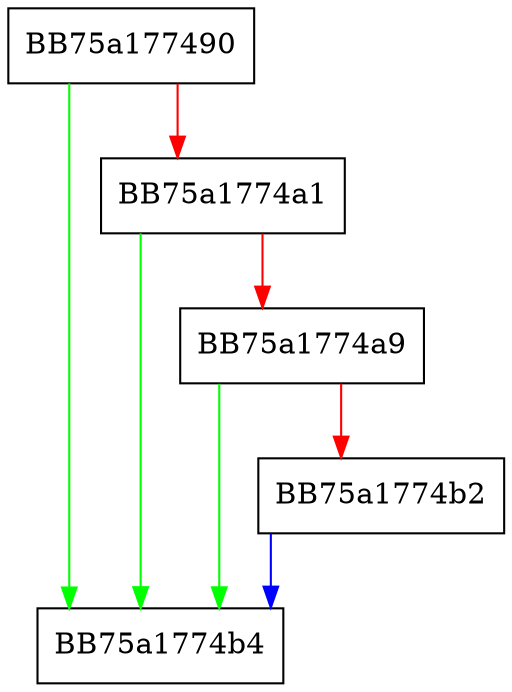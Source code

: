 digraph call {
  node [shape="box"];
  graph [splines=ortho];
  BB75a177490 -> BB75a1774b4 [color="green"];
  BB75a177490 -> BB75a1774a1 [color="red"];
  BB75a1774a1 -> BB75a1774b4 [color="green"];
  BB75a1774a1 -> BB75a1774a9 [color="red"];
  BB75a1774a9 -> BB75a1774b4 [color="green"];
  BB75a1774a9 -> BB75a1774b2 [color="red"];
  BB75a1774b2 -> BB75a1774b4 [color="blue"];
}